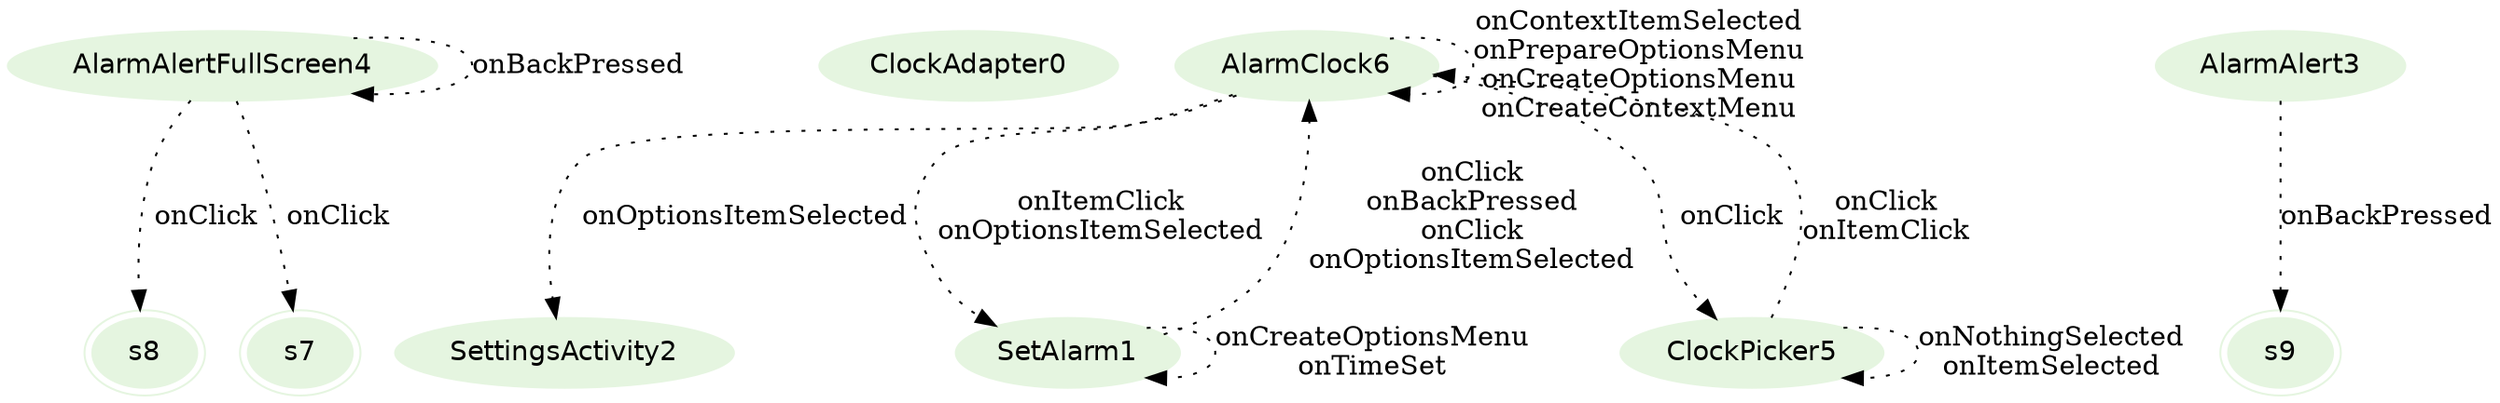digraph {
fontname="Helvetica";
node[style=filled, fontname="Helvetica", colorscheme=greens3, color=1];
AlarmAlertFullScreen4;
ClockAdapter0;
s8[peripheries=2];
AlarmClock6;
AlarmAlert3;
SettingsActivity2;
s9[peripheries=2];
SetAlarm1;
s7[peripheries=2];
ClockPicker5;
AlarmAlertFullScreen4 -> AlarmAlertFullScreen4[label="onBackPressed",style=dotted];
AlarmAlertFullScreen4 -> s8[label="onClick",style=dotted];
AlarmAlertFullScreen4 -> s7[label="onClick",style=dotted];
AlarmAlert3 -> s9[label="onBackPressed",style=dotted];
AlarmClock6 -> SettingsActivity2[label="onOptionsItemSelected",style=dotted];
AlarmClock6 -> AlarmClock6[label="onContextItemSelected
onPrepareOptionsMenu
onCreateOptionsMenu
onCreateContextMenu",style=dotted];
AlarmClock6 -> SetAlarm1[label="onItemClick
onOptionsItemSelected",style=dotted];
AlarmClock6 -> ClockPicker5[label="onClick",style=dotted];
SetAlarm1 -> AlarmClock6[label="onClick
onBackPressed
onClick
onOptionsItemSelected",style=dotted];
SetAlarm1 -> SetAlarm1[label="onCreateOptionsMenu
onTimeSet",style=dotted];
ClockPicker5 -> AlarmClock6[label="onClick
onItemClick",style=dotted];
ClockPicker5 -> ClockPicker5[label="onNothingSelected
onItemSelected",style=dotted];
}